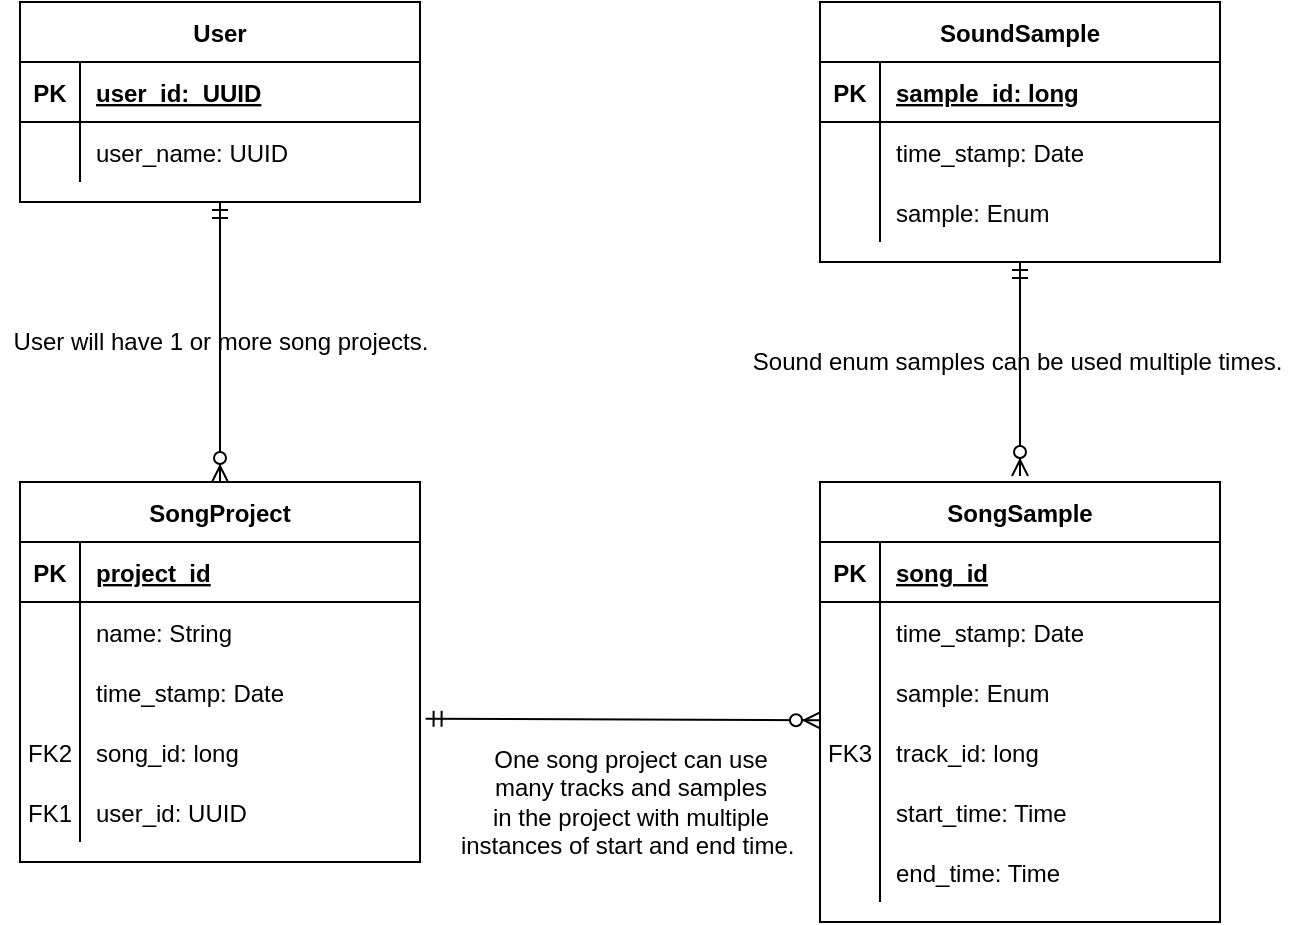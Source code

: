 <mxfile version="14.6.13" type="device"><diagram id="R2lEEEUBdFMjLlhIrx00" name="Page-1"><mxGraphModel dx="1422" dy="822" grid="1" gridSize="10" guides="1" tooltips="1" connect="1" arrows="1" fold="1" page="1" pageScale="1" pageWidth="850" pageHeight="1100" math="0" shadow="0" extFonts="Permanent Marker^https://fonts.googleapis.com/css?family=Permanent+Marker"><root><mxCell id="0"/><mxCell id="1" parent="0"/><mxCell id="C-vyLk0tnHw3VtMMgP7b-2" value="SoundSample" style="shape=table;startSize=30;container=1;collapsible=1;childLayout=tableLayout;fixedRows=1;rowLines=0;fontStyle=1;align=center;resizeLast=1;" parent="1" vertex="1"><mxGeometry x="480" y="120" width="200" height="130" as="geometry"/></mxCell><mxCell id="C-vyLk0tnHw3VtMMgP7b-3" value="" style="shape=partialRectangle;collapsible=0;dropTarget=0;pointerEvents=0;fillColor=none;points=[[0,0.5],[1,0.5]];portConstraint=eastwest;top=0;left=0;right=0;bottom=1;" parent="C-vyLk0tnHw3VtMMgP7b-2" vertex="1"><mxGeometry y="30" width="200" height="30" as="geometry"/></mxCell><mxCell id="C-vyLk0tnHw3VtMMgP7b-4" value="PK" style="shape=partialRectangle;overflow=hidden;connectable=0;fillColor=none;top=0;left=0;bottom=0;right=0;fontStyle=1;" parent="C-vyLk0tnHw3VtMMgP7b-3" vertex="1"><mxGeometry width="30" height="30" as="geometry"/></mxCell><mxCell id="C-vyLk0tnHw3VtMMgP7b-5" value="sample_id: long" style="shape=partialRectangle;overflow=hidden;connectable=0;fillColor=none;top=0;left=0;bottom=0;right=0;align=left;spacingLeft=6;fontStyle=5;" parent="C-vyLk0tnHw3VtMMgP7b-3" vertex="1"><mxGeometry x="30" width="170" height="30" as="geometry"/></mxCell><mxCell id="C-vyLk0tnHw3VtMMgP7b-6" value="" style="shape=partialRectangle;collapsible=0;dropTarget=0;pointerEvents=0;fillColor=none;points=[[0,0.5],[1,0.5]];portConstraint=eastwest;top=0;left=0;right=0;bottom=0;" parent="C-vyLk0tnHw3VtMMgP7b-2" vertex="1"><mxGeometry y="60" width="200" height="30" as="geometry"/></mxCell><mxCell id="C-vyLk0tnHw3VtMMgP7b-7" value="" style="shape=partialRectangle;overflow=hidden;connectable=0;fillColor=none;top=0;left=0;bottom=0;right=0;" parent="C-vyLk0tnHw3VtMMgP7b-6" vertex="1"><mxGeometry width="30" height="30" as="geometry"/></mxCell><mxCell id="C-vyLk0tnHw3VtMMgP7b-8" value="time_stamp: Date" style="shape=partialRectangle;overflow=hidden;connectable=0;fillColor=none;top=0;left=0;bottom=0;right=0;align=left;spacingLeft=6;" parent="C-vyLk0tnHw3VtMMgP7b-6" vertex="1"><mxGeometry x="30" width="170" height="30" as="geometry"/></mxCell><mxCell id="C-vyLk0tnHw3VtMMgP7b-9" value="" style="shape=partialRectangle;collapsible=0;dropTarget=0;pointerEvents=0;fillColor=none;points=[[0,0.5],[1,0.5]];portConstraint=eastwest;top=0;left=0;right=0;bottom=0;" parent="C-vyLk0tnHw3VtMMgP7b-2" vertex="1"><mxGeometry y="90" width="200" height="30" as="geometry"/></mxCell><mxCell id="C-vyLk0tnHw3VtMMgP7b-10" value="" style="shape=partialRectangle;overflow=hidden;connectable=0;fillColor=none;top=0;left=0;bottom=0;right=0;" parent="C-vyLk0tnHw3VtMMgP7b-9" vertex="1"><mxGeometry width="30" height="30" as="geometry"/></mxCell><mxCell id="C-vyLk0tnHw3VtMMgP7b-11" value="sample: Enum" style="shape=partialRectangle;overflow=hidden;connectable=0;fillColor=none;top=0;left=0;bottom=0;right=0;align=left;spacingLeft=6;" parent="C-vyLk0tnHw3VtMMgP7b-9" vertex="1"><mxGeometry x="30" width="170" height="30" as="geometry"/></mxCell><mxCell id="C-vyLk0tnHw3VtMMgP7b-13" value="SongSample" style="shape=table;startSize=30;container=1;collapsible=1;childLayout=tableLayout;fixedRows=1;rowLines=0;fontStyle=1;align=center;resizeLast=1;" parent="1" vertex="1"><mxGeometry x="480" y="360" width="200" height="220" as="geometry"/></mxCell><mxCell id="C-vyLk0tnHw3VtMMgP7b-14" value="" style="shape=partialRectangle;collapsible=0;dropTarget=0;pointerEvents=0;fillColor=none;points=[[0,0.5],[1,0.5]];portConstraint=eastwest;top=0;left=0;right=0;bottom=1;" parent="C-vyLk0tnHw3VtMMgP7b-13" vertex="1"><mxGeometry y="30" width="200" height="30" as="geometry"/></mxCell><mxCell id="C-vyLk0tnHw3VtMMgP7b-15" value="PK" style="shape=partialRectangle;overflow=hidden;connectable=0;fillColor=none;top=0;left=0;bottom=0;right=0;fontStyle=1;" parent="C-vyLk0tnHw3VtMMgP7b-14" vertex="1"><mxGeometry width="30" height="30" as="geometry"/></mxCell><mxCell id="C-vyLk0tnHw3VtMMgP7b-16" value="song_id" style="shape=partialRectangle;overflow=hidden;connectable=0;fillColor=none;top=0;left=0;bottom=0;right=0;align=left;spacingLeft=6;fontStyle=5;" parent="C-vyLk0tnHw3VtMMgP7b-14" vertex="1"><mxGeometry x="30" width="170" height="30" as="geometry"/></mxCell><mxCell id="C-vyLk0tnHw3VtMMgP7b-17" value="" style="shape=partialRectangle;collapsible=0;dropTarget=0;pointerEvents=0;fillColor=none;points=[[0,0.5],[1,0.5]];portConstraint=eastwest;top=0;left=0;right=0;bottom=0;" parent="C-vyLk0tnHw3VtMMgP7b-13" vertex="1"><mxGeometry y="60" width="200" height="30" as="geometry"/></mxCell><mxCell id="C-vyLk0tnHw3VtMMgP7b-18" value="" style="shape=partialRectangle;overflow=hidden;connectable=0;fillColor=none;top=0;left=0;bottom=0;right=0;" parent="C-vyLk0tnHw3VtMMgP7b-17" vertex="1"><mxGeometry width="30" height="30" as="geometry"/></mxCell><mxCell id="C-vyLk0tnHw3VtMMgP7b-19" value="time_stamp: Date" style="shape=partialRectangle;overflow=hidden;connectable=0;fillColor=none;top=0;left=0;bottom=0;right=0;align=left;spacingLeft=6;" parent="C-vyLk0tnHw3VtMMgP7b-17" vertex="1"><mxGeometry x="30" width="170" height="30" as="geometry"/></mxCell><mxCell id="C-vyLk0tnHw3VtMMgP7b-20" value="" style="shape=partialRectangle;collapsible=0;dropTarget=0;pointerEvents=0;fillColor=none;points=[[0,0.5],[1,0.5]];portConstraint=eastwest;top=0;left=0;right=0;bottom=0;" parent="C-vyLk0tnHw3VtMMgP7b-13" vertex="1"><mxGeometry y="90" width="200" height="30" as="geometry"/></mxCell><mxCell id="C-vyLk0tnHw3VtMMgP7b-21" value="" style="shape=partialRectangle;overflow=hidden;connectable=0;fillColor=none;top=0;left=0;bottom=0;right=0;" parent="C-vyLk0tnHw3VtMMgP7b-20" vertex="1"><mxGeometry width="30" height="30" as="geometry"/></mxCell><mxCell id="C-vyLk0tnHw3VtMMgP7b-22" value="sample: Enum" style="shape=partialRectangle;overflow=hidden;connectable=0;fillColor=none;top=0;left=0;bottom=0;right=0;align=left;spacingLeft=6;" parent="C-vyLk0tnHw3VtMMgP7b-20" vertex="1"><mxGeometry x="30" width="170" height="30" as="geometry"/></mxCell><mxCell id="XzRVWQddcWtQj9dWTsVF-38" value="" style="shape=partialRectangle;collapsible=0;dropTarget=0;pointerEvents=0;fillColor=none;points=[[0,0.5],[1,0.5]];portConstraint=eastwest;top=0;left=0;right=0;bottom=0;" parent="C-vyLk0tnHw3VtMMgP7b-13" vertex="1"><mxGeometry y="120" width="200" height="30" as="geometry"/></mxCell><mxCell id="XzRVWQddcWtQj9dWTsVF-39" value="FK3" style="shape=partialRectangle;overflow=hidden;connectable=0;fillColor=none;top=0;left=0;bottom=0;right=0;" parent="XzRVWQddcWtQj9dWTsVF-38" vertex="1"><mxGeometry width="30" height="30" as="geometry"/></mxCell><mxCell id="XzRVWQddcWtQj9dWTsVF-40" value="track_id: long" style="shape=partialRectangle;overflow=hidden;connectable=0;fillColor=none;top=0;left=0;bottom=0;right=0;align=left;spacingLeft=6;" parent="XzRVWQddcWtQj9dWTsVF-38" vertex="1"><mxGeometry x="30" width="170" height="30" as="geometry"/></mxCell><mxCell id="XzRVWQddcWtQj9dWTsVF-41" value="" style="shape=partialRectangle;collapsible=0;dropTarget=0;pointerEvents=0;fillColor=none;points=[[0,0.5],[1,0.5]];portConstraint=eastwest;top=0;left=0;right=0;bottom=0;" parent="C-vyLk0tnHw3VtMMgP7b-13" vertex="1"><mxGeometry y="150" width="200" height="30" as="geometry"/></mxCell><mxCell id="XzRVWQddcWtQj9dWTsVF-42" value="" style="shape=partialRectangle;overflow=hidden;connectable=0;fillColor=none;top=0;left=0;bottom=0;right=0;" parent="XzRVWQddcWtQj9dWTsVF-41" vertex="1"><mxGeometry width="30" height="30" as="geometry"/></mxCell><mxCell id="XzRVWQddcWtQj9dWTsVF-43" value="start_time: Time" style="shape=partialRectangle;overflow=hidden;connectable=0;fillColor=none;top=0;left=0;bottom=0;right=0;align=left;spacingLeft=6;" parent="XzRVWQddcWtQj9dWTsVF-41" vertex="1"><mxGeometry x="30" width="170" height="30" as="geometry"/></mxCell><mxCell id="XzRVWQddcWtQj9dWTsVF-44" value="" style="shape=partialRectangle;collapsible=0;dropTarget=0;pointerEvents=0;fillColor=none;points=[[0,0.5],[1,0.5]];portConstraint=eastwest;top=0;left=0;right=0;bottom=0;" parent="C-vyLk0tnHw3VtMMgP7b-13" vertex="1"><mxGeometry y="180" width="200" height="30" as="geometry"/></mxCell><mxCell id="XzRVWQddcWtQj9dWTsVF-45" value="" style="shape=partialRectangle;overflow=hidden;connectable=0;fillColor=none;top=0;left=0;bottom=0;right=0;" parent="XzRVWQddcWtQj9dWTsVF-44" vertex="1"><mxGeometry width="30" height="30" as="geometry"/></mxCell><mxCell id="XzRVWQddcWtQj9dWTsVF-46" value="end_time: Time" style="shape=partialRectangle;overflow=hidden;connectable=0;fillColor=none;top=0;left=0;bottom=0;right=0;align=left;spacingLeft=6;" parent="XzRVWQddcWtQj9dWTsVF-44" vertex="1"><mxGeometry x="30" width="170" height="30" as="geometry"/></mxCell><mxCell id="C-vyLk0tnHw3VtMMgP7b-23" value="User" style="shape=table;startSize=30;container=1;collapsible=1;childLayout=tableLayout;fixedRows=1;rowLines=0;fontStyle=1;align=center;resizeLast=1;" parent="1" vertex="1"><mxGeometry x="80" y="120" width="200" height="100" as="geometry"/></mxCell><mxCell id="C-vyLk0tnHw3VtMMgP7b-24" value="" style="shape=partialRectangle;collapsible=0;dropTarget=0;pointerEvents=0;fillColor=none;points=[[0,0.5],[1,0.5]];portConstraint=eastwest;top=0;left=0;right=0;bottom=1;" parent="C-vyLk0tnHw3VtMMgP7b-23" vertex="1"><mxGeometry y="30" width="200" height="30" as="geometry"/></mxCell><mxCell id="C-vyLk0tnHw3VtMMgP7b-25" value="PK" style="shape=partialRectangle;overflow=hidden;connectable=0;fillColor=none;top=0;left=0;bottom=0;right=0;fontStyle=1;" parent="C-vyLk0tnHw3VtMMgP7b-24" vertex="1"><mxGeometry width="30" height="30" as="geometry"/></mxCell><mxCell id="C-vyLk0tnHw3VtMMgP7b-26" value="user_id:  UUID" style="shape=partialRectangle;overflow=hidden;connectable=0;fillColor=none;top=0;left=0;bottom=0;right=0;align=left;spacingLeft=6;fontStyle=5;" parent="C-vyLk0tnHw3VtMMgP7b-24" vertex="1"><mxGeometry x="30" width="170" height="30" as="geometry"/></mxCell><mxCell id="C-vyLk0tnHw3VtMMgP7b-27" value="" style="shape=partialRectangle;collapsible=0;dropTarget=0;pointerEvents=0;fillColor=none;points=[[0,0.5],[1,0.5]];portConstraint=eastwest;top=0;left=0;right=0;bottom=0;" parent="C-vyLk0tnHw3VtMMgP7b-23" vertex="1"><mxGeometry y="60" width="200" height="30" as="geometry"/></mxCell><mxCell id="C-vyLk0tnHw3VtMMgP7b-28" value="" style="shape=partialRectangle;overflow=hidden;connectable=0;fillColor=none;top=0;left=0;bottom=0;right=0;" parent="C-vyLk0tnHw3VtMMgP7b-27" vertex="1"><mxGeometry width="30" height="30" as="geometry"/></mxCell><mxCell id="C-vyLk0tnHw3VtMMgP7b-29" value="user_name: UUID" style="shape=partialRectangle;overflow=hidden;connectable=0;fillColor=none;top=0;left=0;bottom=0;right=0;align=left;spacingLeft=6;" parent="C-vyLk0tnHw3VtMMgP7b-27" vertex="1"><mxGeometry x="30" width="170" height="30" as="geometry"/></mxCell><mxCell id="XzRVWQddcWtQj9dWTsVF-5" value="SongProject" style="shape=table;startSize=30;container=1;collapsible=1;childLayout=tableLayout;fixedRows=1;rowLines=0;fontStyle=1;align=center;resizeLast=1;" parent="1" vertex="1"><mxGeometry x="80" y="360" width="200" height="190" as="geometry"/></mxCell><mxCell id="XzRVWQddcWtQj9dWTsVF-6" value="" style="shape=partialRectangle;collapsible=0;dropTarget=0;pointerEvents=0;fillColor=none;top=0;left=0;bottom=1;right=0;points=[[0,0.5],[1,0.5]];portConstraint=eastwest;" parent="XzRVWQddcWtQj9dWTsVF-5" vertex="1"><mxGeometry y="30" width="200" height="30" as="geometry"/></mxCell><mxCell id="XzRVWQddcWtQj9dWTsVF-7" value="PK" style="shape=partialRectangle;connectable=0;fillColor=none;top=0;left=0;bottom=0;right=0;fontStyle=1;overflow=hidden;" parent="XzRVWQddcWtQj9dWTsVF-6" vertex="1"><mxGeometry width="30" height="30" as="geometry"/></mxCell><mxCell id="XzRVWQddcWtQj9dWTsVF-8" value="project_id" style="shape=partialRectangle;connectable=0;fillColor=none;top=0;left=0;bottom=0;right=0;align=left;spacingLeft=6;fontStyle=5;overflow=hidden;" parent="XzRVWQddcWtQj9dWTsVF-6" vertex="1"><mxGeometry x="30" width="170" height="30" as="geometry"/></mxCell><mxCell id="XzRVWQddcWtQj9dWTsVF-15" value="" style="shape=partialRectangle;collapsible=0;dropTarget=0;pointerEvents=0;fillColor=none;top=0;left=0;bottom=0;right=0;points=[[0,0.5],[1,0.5]];portConstraint=eastwest;" parent="XzRVWQddcWtQj9dWTsVF-5" vertex="1"><mxGeometry y="60" width="200" height="30" as="geometry"/></mxCell><mxCell id="XzRVWQddcWtQj9dWTsVF-16" value="" style="shape=partialRectangle;connectable=0;fillColor=none;top=0;left=0;bottom=0;right=0;editable=1;overflow=hidden;" parent="XzRVWQddcWtQj9dWTsVF-15" vertex="1"><mxGeometry width="30" height="30" as="geometry"/></mxCell><mxCell id="XzRVWQddcWtQj9dWTsVF-17" value="name: String" style="shape=partialRectangle;connectable=0;fillColor=none;top=0;left=0;bottom=0;right=0;align=left;spacingLeft=6;overflow=hidden;" parent="XzRVWQddcWtQj9dWTsVF-15" vertex="1"><mxGeometry x="30" width="170" height="30" as="geometry"/></mxCell><mxCell id="XzRVWQddcWtQj9dWTsVF-9" value="" style="shape=partialRectangle;collapsible=0;dropTarget=0;pointerEvents=0;fillColor=none;top=0;left=0;bottom=0;right=0;points=[[0,0.5],[1,0.5]];portConstraint=eastwest;" parent="XzRVWQddcWtQj9dWTsVF-5" vertex="1"><mxGeometry y="90" width="200" height="30" as="geometry"/></mxCell><mxCell id="XzRVWQddcWtQj9dWTsVF-10" value="" style="shape=partialRectangle;connectable=0;fillColor=none;top=0;left=0;bottom=0;right=0;editable=1;overflow=hidden;" parent="XzRVWQddcWtQj9dWTsVF-9" vertex="1"><mxGeometry width="30" height="30" as="geometry"/></mxCell><mxCell id="XzRVWQddcWtQj9dWTsVF-11" value="time_stamp: Date" style="shape=partialRectangle;connectable=0;fillColor=none;top=0;left=0;bottom=0;right=0;align=left;spacingLeft=6;overflow=hidden;" parent="XzRVWQddcWtQj9dWTsVF-9" vertex="1"><mxGeometry x="30" width="170" height="30" as="geometry"/></mxCell><mxCell id="XzRVWQddcWtQj9dWTsVF-27" value="" style="shape=partialRectangle;collapsible=0;dropTarget=0;pointerEvents=0;fillColor=none;top=0;left=0;bottom=0;right=0;points=[[0,0.5],[1,0.5]];portConstraint=eastwest;" parent="XzRVWQddcWtQj9dWTsVF-5" vertex="1"><mxGeometry y="120" width="200" height="30" as="geometry"/></mxCell><mxCell id="XzRVWQddcWtQj9dWTsVF-28" value="FK2" style="shape=partialRectangle;connectable=0;fillColor=none;top=0;left=0;bottom=0;right=0;editable=1;overflow=hidden;" parent="XzRVWQddcWtQj9dWTsVF-27" vertex="1"><mxGeometry width="30" height="30" as="geometry"/></mxCell><mxCell id="XzRVWQddcWtQj9dWTsVF-29" value="song_id: long" style="shape=partialRectangle;connectable=0;fillColor=none;top=0;left=0;bottom=0;right=0;align=left;spacingLeft=6;overflow=hidden;" parent="XzRVWQddcWtQj9dWTsVF-27" vertex="1"><mxGeometry x="30" width="170" height="30" as="geometry"/></mxCell><mxCell id="XzRVWQddcWtQj9dWTsVF-31" value="" style="shape=partialRectangle;collapsible=0;dropTarget=0;pointerEvents=0;fillColor=none;top=0;left=0;bottom=0;right=0;points=[[0,0.5],[1,0.5]];portConstraint=eastwest;" parent="XzRVWQddcWtQj9dWTsVF-5" vertex="1"><mxGeometry y="150" width="200" height="30" as="geometry"/></mxCell><mxCell id="XzRVWQddcWtQj9dWTsVF-32" value="FK1" style="shape=partialRectangle;connectable=0;fillColor=none;top=0;left=0;bottom=0;right=0;editable=1;overflow=hidden;" parent="XzRVWQddcWtQj9dWTsVF-31" vertex="1"><mxGeometry width="30" height="30" as="geometry"/></mxCell><mxCell id="XzRVWQddcWtQj9dWTsVF-33" value="user_id: UUID" style="shape=partialRectangle;connectable=0;fillColor=none;top=0;left=0;bottom=0;right=0;align=left;spacingLeft=6;overflow=hidden;" parent="XzRVWQddcWtQj9dWTsVF-31" vertex="1"><mxGeometry x="30" width="170" height="30" as="geometry"/></mxCell><mxCell id="XzRVWQddcWtQj9dWTsVF-34" value="" style="fontSize=12;html=1;endArrow=ERzeroToMany;startArrow=ERmandOne;endFill=1;exitX=0.5;exitY=1;exitDx=0;exitDy=0;" parent="1" source="C-vyLk0tnHw3VtMMgP7b-23" target="XzRVWQddcWtQj9dWTsVF-5" edge="1"><mxGeometry width="100" height="100" relative="1" as="geometry"><mxPoint x="210" y="220" as="sourcePoint"/><mxPoint x="470" y="330" as="targetPoint"/></mxGeometry></mxCell><mxCell id="XzRVWQddcWtQj9dWTsVF-47" value="" style="fontSize=12;html=1;endArrow=ERzeroToMany;startArrow=ERmandOne;" parent="1" edge="1"><mxGeometry width="100" height="100" relative="1" as="geometry"><mxPoint x="580" y="250" as="sourcePoint"/><mxPoint x="580" y="357" as="targetPoint"/></mxGeometry></mxCell><mxCell id="XzRVWQddcWtQj9dWTsVF-48" value="" style="fontSize=12;html=1;endArrow=ERzeroToMany;startArrow=ERmandOne;exitX=1.014;exitY=-0.056;exitDx=0;exitDy=0;exitPerimeter=0;entryX=0;entryY=0.972;entryDx=0;entryDy=0;entryPerimeter=0;" parent="1" source="XzRVWQddcWtQj9dWTsVF-27" target="C-vyLk0tnHw3VtMMgP7b-20" edge="1"><mxGeometry width="100" height="100" relative="1" as="geometry"><mxPoint x="380" y="460" as="sourcePoint"/><mxPoint x="380" y="567" as="targetPoint"/></mxGeometry></mxCell><mxCell id="XzRVWQddcWtQj9dWTsVF-49" value="User will have 1 or more song projects." style="text;html=1;align=center;verticalAlign=middle;resizable=0;points=[];autosize=1;strokeColor=none;" parent="1" vertex="1"><mxGeometry x="70" y="280" width="220" height="20" as="geometry"/></mxCell><mxCell id="XzRVWQddcWtQj9dWTsVF-52" value="One song project can use &lt;br&gt;many tracks and samples &lt;br&gt;in the project with multiple &lt;br&gt;instances of start and end time.&amp;nbsp;" style="text;html=1;align=center;verticalAlign=middle;resizable=0;points=[];autosize=1;strokeColor=none;" parent="1" vertex="1"><mxGeometry x="290" y="490" width="190" height="60" as="geometry"/></mxCell><mxCell id="XzRVWQddcWtQj9dWTsVF-53" value="Sound enum samples can be used multiple times.&amp;nbsp;" style="text;html=1;align=center;verticalAlign=middle;resizable=0;points=[];autosize=1;strokeColor=none;" parent="1" vertex="1"><mxGeometry x="440" y="290" width="280" height="20" as="geometry"/></mxCell></root></mxGraphModel></diagram></mxfile>